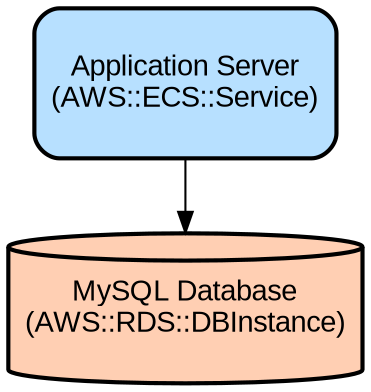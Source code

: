 digraph INFRA {
  node [ color = "black", fillcolor = "#E6E6E6", height =1, style = "filled,bold,rounded", fontname = "Arial" ];
  "MySQL Database" [ label = "MySQL Database
(AWS::RDS::DBInstance)", shape =cylinder, fillcolor = "#FFCFB3" ];
  "Application Server" [ label = "Application Server
(AWS::ECS::Service)", shape =rectangle, fillcolor = "#B7E0FF" ];
  "Application Server" -> "MySQL Database";
}
